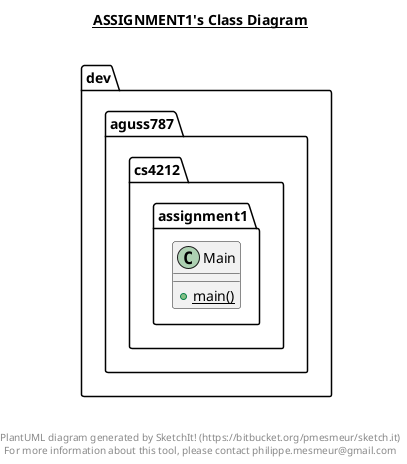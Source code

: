 @startuml

title __ASSIGNMENT1's Class Diagram__\n

  namespace dev.aguss787.cs4212.assignment1 {
    class dev.aguss787.cs4212.assignment1.Main {
        {static} + main()
    }
  }
  



right footer


PlantUML diagram generated by SketchIt! (https://bitbucket.org/pmesmeur/sketch.it)
For more information about this tool, please contact philippe.mesmeur@gmail.com
endfooter

@enduml
